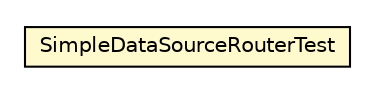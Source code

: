 #!/usr/local/bin/dot
#
# Class diagram 
# Generated by UMLGraph version R5_6_6-8-g8d7759 (http://www.umlgraph.org/)
#

digraph G {
	edge [fontname="Helvetica",fontsize=10,labelfontname="Helvetica",labelfontsize=10];
	node [fontname="Helvetica",fontsize=10,shape=plaintext];
	nodesep=0.25;
	ranksep=0.5;
	// org.dayatang.dsrouter.datasource.SimpleDataSourceRouterTest
	c41235 [label=<<table title="org.dayatang.dsrouter.datasource.SimpleDataSourceRouterTest" border="0" cellborder="1" cellspacing="0" cellpadding="2" port="p" bgcolor="lemonChiffon" href="./SimpleDataSourceRouterTest.html">
		<tr><td><table border="0" cellspacing="0" cellpadding="1">
<tr><td align="center" balign="center"> SimpleDataSourceRouterTest </td></tr>
		</table></td></tr>
		</table>>, URL="./SimpleDataSourceRouterTest.html", fontname="Helvetica", fontcolor="black", fontsize=10.0];
}

